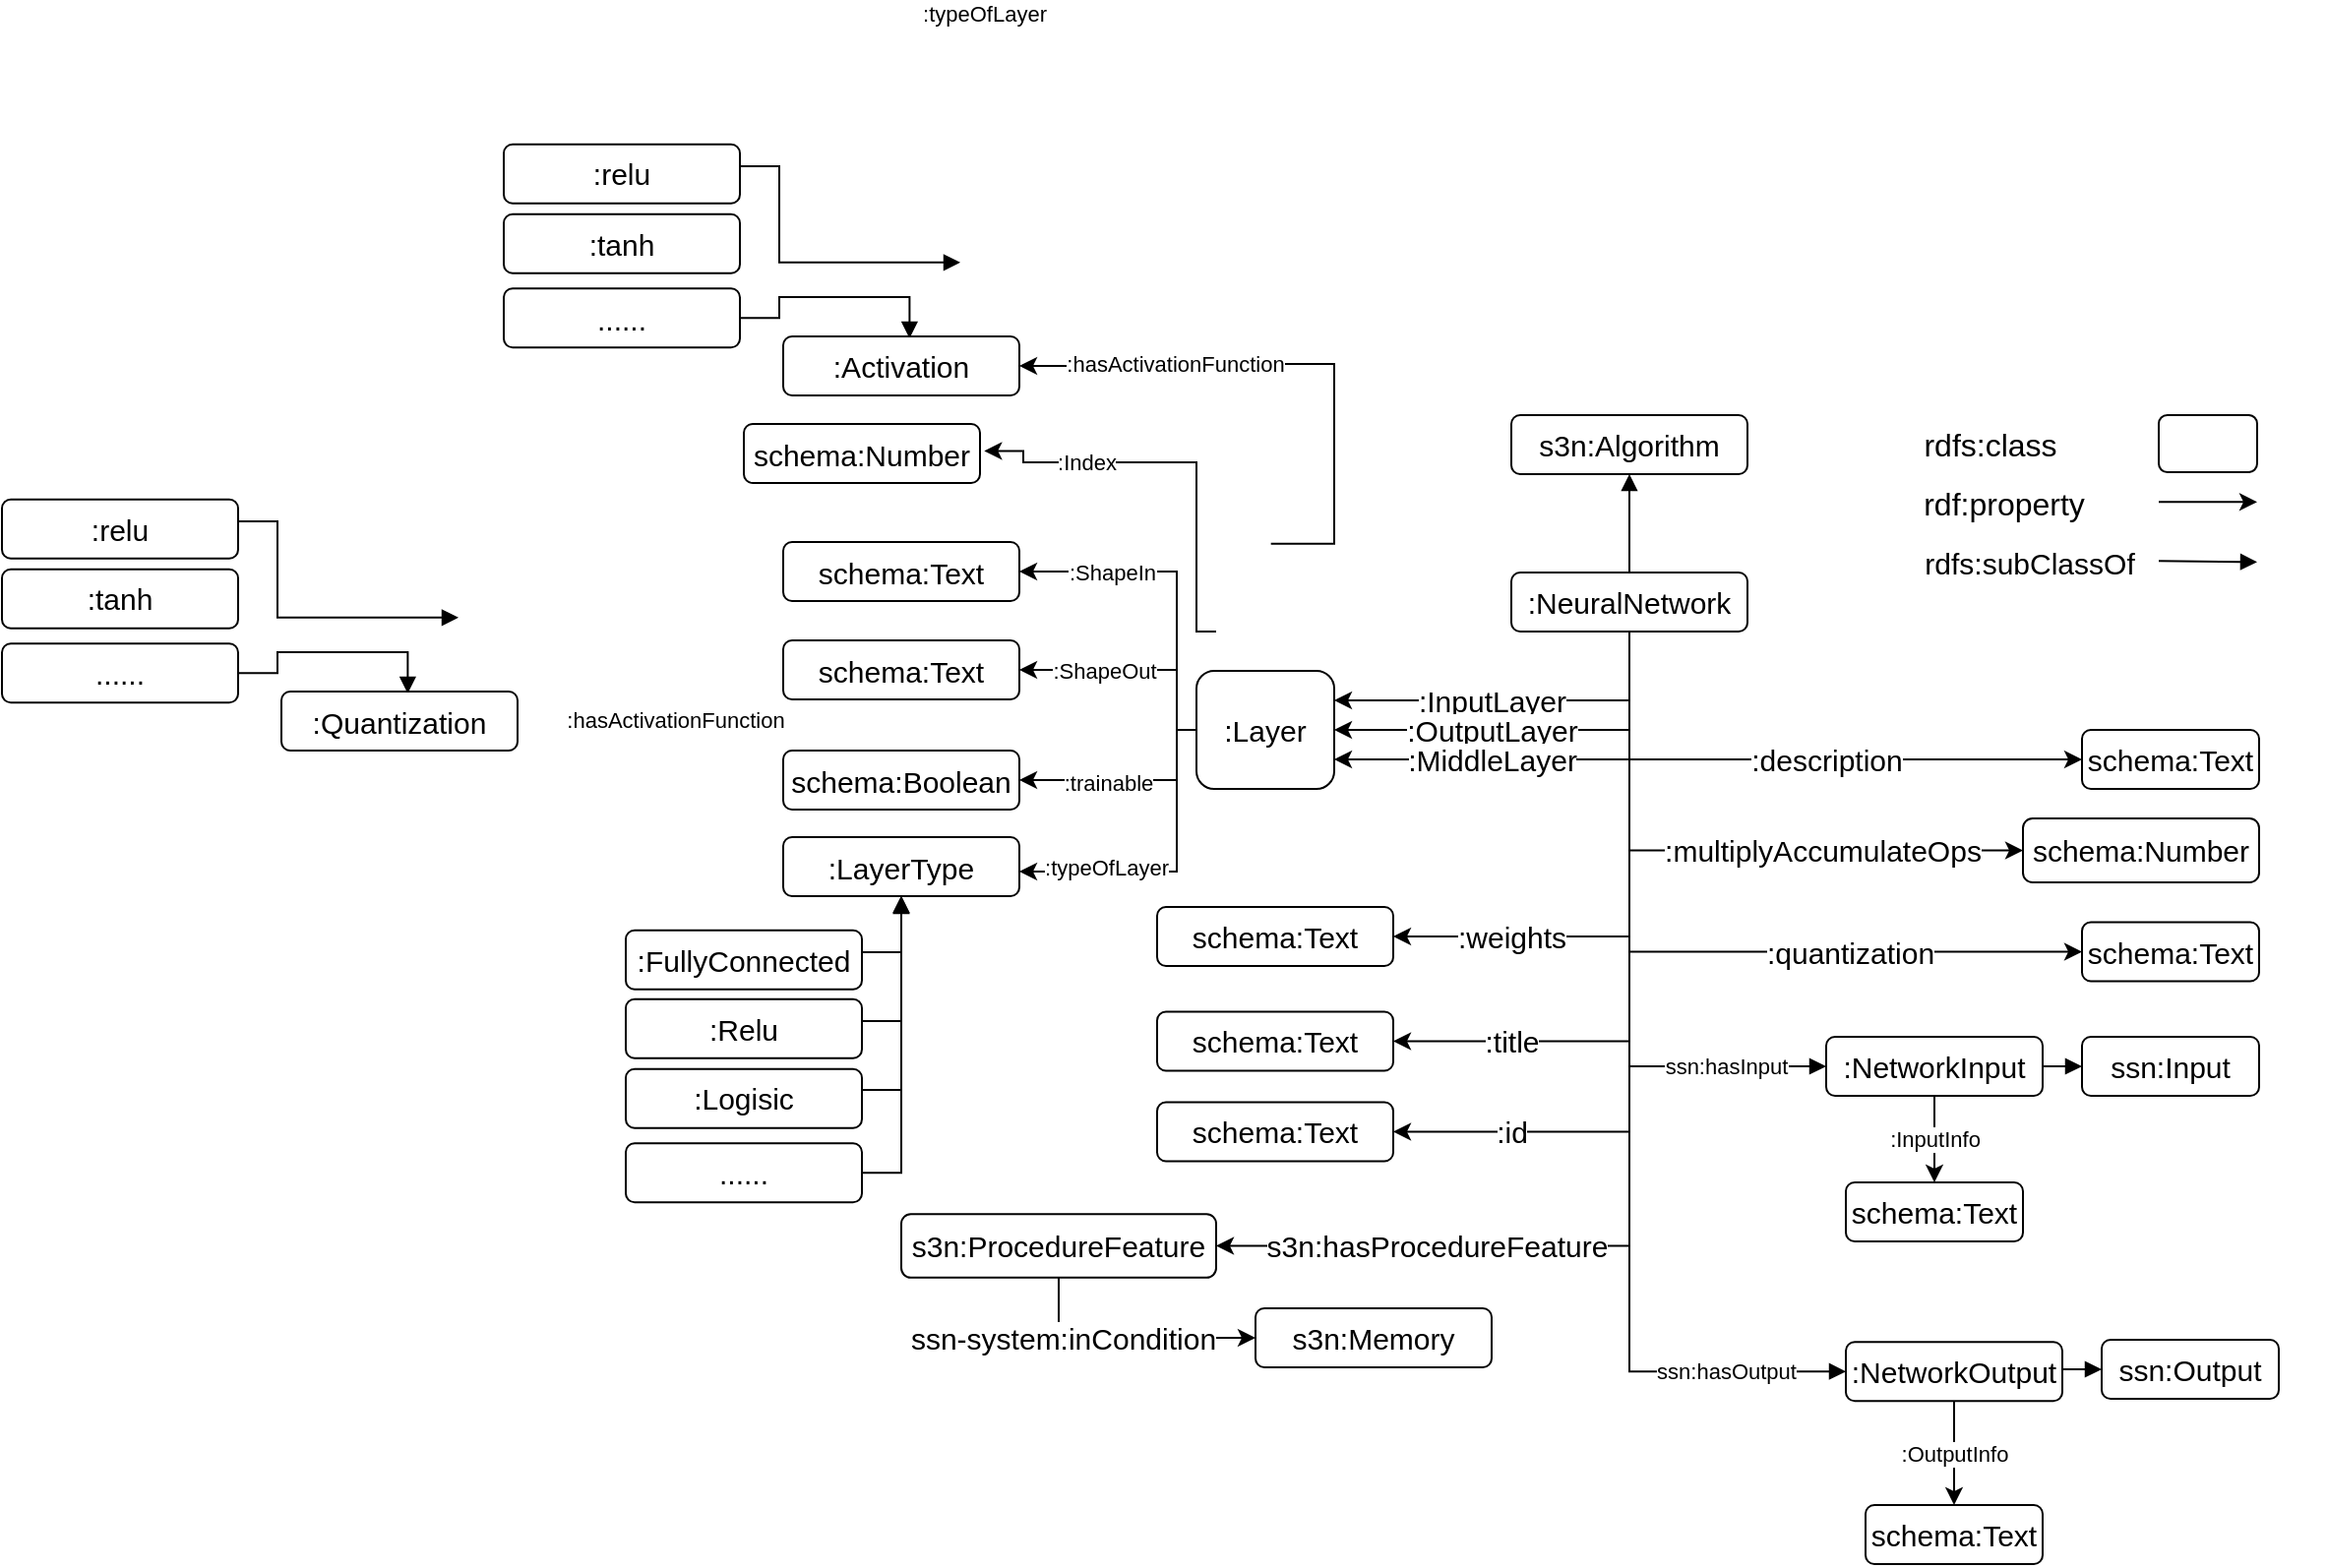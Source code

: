 <mxfile version="15.7.4" type="github">
  <diagram id="uV-LiDX_3luVWXQ_N6UU" name="Page-1">
    <mxGraphModel dx="1486" dy="527" grid="1" gridSize="10" guides="1" tooltips="1" connect="1" arrows="1" fold="1" page="1" pageScale="1" pageWidth="850" pageHeight="1100" math="0" shadow="0">
      <root>
        <mxCell id="0" />
        <mxCell id="1" parent="0" />
        <mxCell id="5j0TbUP-GXuLhpRAQQWD-1" value="s3n:Algorithm" style="rounded=1;whiteSpace=wrap;html=1;fontSize=15;" vertex="1" parent="1">
          <mxGeometry y="220" width="120" height="30" as="geometry" />
        </mxCell>
        <mxCell id="5j0TbUP-GXuLhpRAQQWD-2" value=":title" style="edgeStyle=orthogonalEdgeStyle;rounded=0;orthogonalLoop=1;jettySize=auto;html=1;exitX=0.5;exitY=1;exitDx=0;exitDy=0;fontSize=15;entryX=1;entryY=0.5;entryDx=0;entryDy=0;" edge="1" parent="1" source="5j0TbUP-GXuLhpRAQQWD-15" target="5j0TbUP-GXuLhpRAQQWD-20">
          <mxGeometry x="0.634" relative="1" as="geometry">
            <mxPoint x="-90" y="495" as="targetPoint" />
            <Array as="points">
              <mxPoint x="60" y="538" />
            </Array>
            <mxPoint as="offset" />
          </mxGeometry>
        </mxCell>
        <mxCell id="5j0TbUP-GXuLhpRAQQWD-3" value=":id" style="edgeStyle=orthogonalEdgeStyle;rounded=0;orthogonalLoop=1;jettySize=auto;html=1;exitX=0.5;exitY=1;exitDx=0;exitDy=0;entryX=1;entryY=0.5;entryDx=0;entryDy=0;fontSize=15;" edge="1" parent="1" source="5j0TbUP-GXuLhpRAQQWD-15" target="5j0TbUP-GXuLhpRAQQWD-21">
          <mxGeometry x="0.679" relative="1" as="geometry">
            <mxPoint x="60" y="740" as="targetPoint" />
            <mxPoint as="offset" />
          </mxGeometry>
        </mxCell>
        <mxCell id="5j0TbUP-GXuLhpRAQQWD-4" value=":weights" style="edgeStyle=orthogonalEdgeStyle;rounded=0;orthogonalLoop=1;jettySize=auto;html=1;exitX=0.5;exitY=1;exitDx=0;exitDy=0;entryX=1;entryY=0.5;entryDx=0;entryDy=0;fontSize=15;" edge="1" parent="1" source="5j0TbUP-GXuLhpRAQQWD-15" target="5j0TbUP-GXuLhpRAQQWD-16">
          <mxGeometry x="0.564" relative="1" as="geometry">
            <mxPoint x="520.0" y="510" as="targetPoint" />
            <mxPoint as="offset" />
          </mxGeometry>
        </mxCell>
        <mxCell id="5j0TbUP-GXuLhpRAQQWD-5" value=":InputLayer" style="edgeStyle=orthogonalEdgeStyle;rounded=0;orthogonalLoop=1;jettySize=auto;html=1;exitX=0.5;exitY=1;exitDx=0;exitDy=0;entryX=1;entryY=0.25;entryDx=0;entryDy=0;fontSize=15;" edge="1" parent="1" source="5j0TbUP-GXuLhpRAQQWD-15" target="5j0TbUP-GXuLhpRAQQWD-17">
          <mxGeometry x="0.135" relative="1" as="geometry">
            <mxPoint as="offset" />
          </mxGeometry>
        </mxCell>
        <mxCell id="5j0TbUP-GXuLhpRAQQWD-6" value=":OutputLayer" style="edgeStyle=orthogonalEdgeStyle;rounded=0;orthogonalLoop=1;jettySize=auto;html=1;exitX=0.5;exitY=1;exitDx=0;exitDy=0;entryX=1;entryY=0.5;entryDx=0;entryDy=0;fontSize=15;" edge="1" parent="1" source="5j0TbUP-GXuLhpRAQQWD-15" target="5j0TbUP-GXuLhpRAQQWD-17">
          <mxGeometry x="0.2" relative="1" as="geometry">
            <mxPoint x="-250" y="400" as="targetPoint" />
            <mxPoint as="offset" />
          </mxGeometry>
        </mxCell>
        <mxCell id="5j0TbUP-GXuLhpRAQQWD-7" value=":MiddleLayer" style="edgeStyle=orthogonalEdgeStyle;rounded=0;orthogonalLoop=1;jettySize=auto;html=1;exitX=0.5;exitY=1;exitDx=0;exitDy=0;entryX=1;entryY=0.75;entryDx=0;entryDy=0;fontSize=15;" edge="1" parent="1" source="5j0TbUP-GXuLhpRAQQWD-15" target="5j0TbUP-GXuLhpRAQQWD-17">
          <mxGeometry x="0.256" relative="1" as="geometry">
            <mxPoint as="offset" />
          </mxGeometry>
        </mxCell>
        <mxCell id="5j0TbUP-GXuLhpRAQQWD-8" value=":description" style="edgeStyle=orthogonalEdgeStyle;rounded=0;orthogonalLoop=1;jettySize=auto;html=1;exitX=0.5;exitY=1;exitDx=0;exitDy=0;entryX=0;entryY=0.5;entryDx=0;entryDy=0;fontSize=15;" edge="1" parent="1" source="5j0TbUP-GXuLhpRAQQWD-15" target="5j0TbUP-GXuLhpRAQQWD-22">
          <mxGeometry x="0.12" relative="1" as="geometry">
            <mxPoint as="offset" />
          </mxGeometry>
        </mxCell>
        <mxCell id="5j0TbUP-GXuLhpRAQQWD-9" value=":multiplyAccumulateOps" style="edgeStyle=orthogonalEdgeStyle;rounded=0;orthogonalLoop=1;jettySize=auto;html=1;exitX=0.5;exitY=1;exitDx=0;exitDy=0;entryX=0;entryY=0.5;entryDx=0;entryDy=0;fontSize=15;" edge="1" parent="1" source="5j0TbUP-GXuLhpRAQQWD-15" target="5j0TbUP-GXuLhpRAQQWD-18">
          <mxGeometry x="0.346" relative="1" as="geometry">
            <mxPoint as="offset" />
          </mxGeometry>
        </mxCell>
        <mxCell id="5j0TbUP-GXuLhpRAQQWD-10" value=":quantization" style="edgeStyle=orthogonalEdgeStyle;rounded=0;orthogonalLoop=1;jettySize=auto;html=1;exitX=0.5;exitY=1;exitDx=0;exitDy=0;entryX=0;entryY=0.5;entryDx=0;entryDy=0;fontSize=15;" edge="1" parent="1" source="5j0TbUP-GXuLhpRAQQWD-15" target="5j0TbUP-GXuLhpRAQQWD-19">
          <mxGeometry x="0.397" relative="1" as="geometry">
            <mxPoint as="offset" />
          </mxGeometry>
        </mxCell>
        <mxCell id="5j0TbUP-GXuLhpRAQQWD-11" value="s3n:hasProcedureFeature" style="edgeStyle=orthogonalEdgeStyle;rounded=0;orthogonalLoop=1;jettySize=auto;html=1;exitX=0.5;exitY=1;exitDx=0;exitDy=0;fontSize=15;endArrow=classic;endFill=1;entryX=1;entryY=0.5;entryDx=0;entryDy=0;" edge="1" parent="1" source="5j0TbUP-GXuLhpRAQQWD-15" target="5j0TbUP-GXuLhpRAQQWD-30">
          <mxGeometry x="0.571" relative="1" as="geometry">
            <mxPoint x="190" y="820" as="targetPoint" />
            <mxPoint as="offset" />
          </mxGeometry>
        </mxCell>
        <mxCell id="5j0TbUP-GXuLhpRAQQWD-12" style="edgeStyle=orthogonalEdgeStyle;rounded=0;orthogonalLoop=1;jettySize=auto;html=1;exitX=0.5;exitY=0;exitDx=0;exitDy=0;entryX=0.5;entryY=1;entryDx=0;entryDy=0;fontSize=15;endArrow=block;endFill=1;" edge="1" parent="1" source="5j0TbUP-GXuLhpRAQQWD-15" target="5j0TbUP-GXuLhpRAQQWD-1">
          <mxGeometry relative="1" as="geometry" />
        </mxCell>
        <mxCell id="5j0TbUP-GXuLhpRAQQWD-13" value="ssn:hasInput " style="edgeStyle=orthogonalEdgeStyle;rounded=0;orthogonalLoop=1;jettySize=auto;html=1;exitX=0.5;exitY=1;exitDx=0;exitDy=0;entryX=0;entryY=0.5;entryDx=0;entryDy=0;endArrow=block;endFill=1;" edge="1" parent="1" source="5j0TbUP-GXuLhpRAQQWD-15" target="5j0TbUP-GXuLhpRAQQWD-36">
          <mxGeometry x="0.682" relative="1" as="geometry">
            <mxPoint as="offset" />
          </mxGeometry>
        </mxCell>
        <mxCell id="5j0TbUP-GXuLhpRAQQWD-14" value="ssn:hasOutput" style="edgeStyle=orthogonalEdgeStyle;rounded=0;orthogonalLoop=1;jettySize=auto;html=1;exitX=0.5;exitY=1;exitDx=0;exitDy=0;entryX=0;entryY=0.5;entryDx=0;entryDy=0;endArrow=block;endFill=1;" edge="1" parent="1" source="5j0TbUP-GXuLhpRAQQWD-15" target="5j0TbUP-GXuLhpRAQQWD-38">
          <mxGeometry x="0.749" relative="1" as="geometry">
            <mxPoint as="offset" />
          </mxGeometry>
        </mxCell>
        <mxCell id="5j0TbUP-GXuLhpRAQQWD-15" value=":NeuralNetwork" style="rounded=1;whiteSpace=wrap;html=1;fontSize=15;" vertex="1" parent="1">
          <mxGeometry y="300" width="120" height="30" as="geometry" />
        </mxCell>
        <mxCell id="5j0TbUP-GXuLhpRAQQWD-16" value="schema:Text" style="rounded=1;whiteSpace=wrap;html=1;fontSize=15;" vertex="1" parent="1">
          <mxGeometry x="-180" y="470" width="120" height="30" as="geometry" />
        </mxCell>
        <mxCell id="5j0TbUP-GXuLhpRAQQWD-17" value=":Layer" style="rounded=1;whiteSpace=wrap;html=1;fontSize=15;" vertex="1" parent="1">
          <mxGeometry x="-160" y="350" width="70" height="60" as="geometry" />
        </mxCell>
        <mxCell id="5j0TbUP-GXuLhpRAQQWD-18" value="schema:Number" style="rounded=1;whiteSpace=wrap;html=1;fontSize=15;" vertex="1" parent="1">
          <mxGeometry x="260" y="425" width="120" height="32.5" as="geometry" />
        </mxCell>
        <mxCell id="5j0TbUP-GXuLhpRAQQWD-19" value="schema:Text" style="rounded=1;whiteSpace=wrap;html=1;fontSize=15;" vertex="1" parent="1">
          <mxGeometry x="290" y="477.75" width="90" height="30" as="geometry" />
        </mxCell>
        <mxCell id="5j0TbUP-GXuLhpRAQQWD-20" value="schema:Text" style="rounded=1;whiteSpace=wrap;html=1;fontSize=15;" vertex="1" parent="1">
          <mxGeometry x="-180" y="523.25" width="120" height="30" as="geometry" />
        </mxCell>
        <mxCell id="5j0TbUP-GXuLhpRAQQWD-21" value="schema:Text" style="rounded=1;whiteSpace=wrap;html=1;fontSize=15;" vertex="1" parent="1">
          <mxGeometry x="-180" y="569.25" width="120" height="30" as="geometry" />
        </mxCell>
        <mxCell id="5j0TbUP-GXuLhpRAQQWD-22" value="schema:Text" style="rounded=1;whiteSpace=wrap;html=1;fontSize=15;" vertex="1" parent="1">
          <mxGeometry x="290" y="380" width="90" height="30" as="geometry" />
        </mxCell>
        <mxCell id="5j0TbUP-GXuLhpRAQQWD-23" style="edgeStyle=orthogonalEdgeStyle;rounded=0;orthogonalLoop=1;jettySize=auto;html=1;exitX=0.5;exitY=1;exitDx=0;exitDy=0;fontSize=15;" edge="1" parent="1">
          <mxGeometry relative="1" as="geometry">
            <mxPoint x="405" y="703.87" as="sourcePoint" />
            <mxPoint x="405" y="703.87" as="targetPoint" />
          </mxGeometry>
        </mxCell>
        <mxCell id="5j0TbUP-GXuLhpRAQQWD-24" value="" style="rounded=1;whiteSpace=wrap;html=1;fontSize=16;" vertex="1" parent="1">
          <mxGeometry x="329" y="220" width="50" height="29" as="geometry" />
        </mxCell>
        <mxCell id="5j0TbUP-GXuLhpRAQQWD-25" value="rdfs:class" style="text;html=1;align=center;verticalAlign=middle;resizable=0;points=[];autosize=1;strokeColor=none;fontSize=16;" vertex="1" parent="1">
          <mxGeometry x="203" y="224.5" width="80" height="20" as="geometry" />
        </mxCell>
        <mxCell id="5j0TbUP-GXuLhpRAQQWD-26" value="rdf:property" style="text;html=1;align=center;verticalAlign=middle;resizable=0;points=[];autosize=1;strokeColor=none;fontSize=16;" vertex="1" parent="1">
          <mxGeometry x="200" y="254.5" width="100" height="20" as="geometry" />
        </mxCell>
        <mxCell id="5j0TbUP-GXuLhpRAQQWD-27" value="" style="endArrow=classic;html=1;fontSize=16;" edge="1" parent="1">
          <mxGeometry width="50" height="50" relative="1" as="geometry">
            <mxPoint x="329" y="264.16" as="sourcePoint" />
            <mxPoint x="379" y="264.16" as="targetPoint" />
            <Array as="points">
              <mxPoint x="339" y="264.16" />
            </Array>
          </mxGeometry>
        </mxCell>
        <mxCell id="5j0TbUP-GXuLhpRAQQWD-28" value="" style="endArrow=block;html=1;fontSize=16;endFill=1;" edge="1" parent="1">
          <mxGeometry width="50" height="50" relative="1" as="geometry">
            <mxPoint x="329" y="294.16" as="sourcePoint" />
            <mxPoint x="379" y="294.66" as="targetPoint" />
          </mxGeometry>
        </mxCell>
        <mxCell id="5j0TbUP-GXuLhpRAQQWD-29" value="ssn-system:inCondition" style="edgeStyle=orthogonalEdgeStyle;rounded=0;orthogonalLoop=1;jettySize=auto;html=1;exitX=0.5;exitY=1;exitDx=0;exitDy=0;entryX=0;entryY=0.5;entryDx=0;entryDy=0;fontSize=15;endArrow=classic;endFill=1;" edge="1" parent="1" source="5j0TbUP-GXuLhpRAQQWD-30" target="5j0TbUP-GXuLhpRAQQWD-31">
          <mxGeometry x="-0.492" relative="1" as="geometry">
            <mxPoint as="offset" />
            <Array as="points">
              <mxPoint x="-230" y="689" />
            </Array>
          </mxGeometry>
        </mxCell>
        <mxCell id="5j0TbUP-GXuLhpRAQQWD-30" value="s3n:ProcedureFeature" style="rounded=1;whiteSpace=wrap;html=1;fontSize=15;" vertex="1" parent="1">
          <mxGeometry x="-310" y="626.13" width="160" height="32.25" as="geometry" />
        </mxCell>
        <mxCell id="5j0TbUP-GXuLhpRAQQWD-31" value="s3n:Memory" style="rounded=1;whiteSpace=wrap;html=1;fontSize=15;" vertex="1" parent="1">
          <mxGeometry x="-130" y="674" width="120" height="30" as="geometry" />
        </mxCell>
        <mxCell id="5j0TbUP-GXuLhpRAQQWD-32" value="rdfs:subClassOf" style="text;html=1;align=center;verticalAlign=middle;resizable=0;points=[];autosize=1;strokeColor=none;fontSize=15;" vertex="1" parent="1">
          <mxGeometry x="203" y="284.5" width="120" height="20" as="geometry" />
        </mxCell>
        <mxCell id="5j0TbUP-GXuLhpRAQQWD-33" value="ssn:Input" style="rounded=1;whiteSpace=wrap;html=1;fontSize=15;" vertex="1" parent="1">
          <mxGeometry x="290" y="536" width="90" height="30" as="geometry" />
        </mxCell>
        <mxCell id="5j0TbUP-GXuLhpRAQQWD-34" value="ssn:Output" style="rounded=1;whiteSpace=wrap;html=1;fontSize=15;" vertex="1" parent="1">
          <mxGeometry x="300" y="690" width="90" height="30" as="geometry" />
        </mxCell>
        <mxCell id="5j0TbUP-GXuLhpRAQQWD-35" style="edgeStyle=orthogonalEdgeStyle;rounded=0;orthogonalLoop=1;jettySize=auto;html=1;exitX=1;exitY=0.5;exitDx=0;exitDy=0;entryX=0;entryY=0.5;entryDx=0;entryDy=0;endArrow=block;endFill=1;" edge="1" parent="1" source="5j0TbUP-GXuLhpRAQQWD-36" target="5j0TbUP-GXuLhpRAQQWD-33">
          <mxGeometry relative="1" as="geometry" />
        </mxCell>
        <mxCell id="5j0TbUP-GXuLhpRAQQWD-36" value=":NetworkInput" style="rounded=1;whiteSpace=wrap;html=1;fontSize=15;" vertex="1" parent="1">
          <mxGeometry x="160" y="536" width="110" height="30" as="geometry" />
        </mxCell>
        <mxCell id="5j0TbUP-GXuLhpRAQQWD-37" style="edgeStyle=orthogonalEdgeStyle;rounded=0;orthogonalLoop=1;jettySize=auto;html=1;exitX=1;exitY=0.5;exitDx=0;exitDy=0;entryX=0;entryY=0.5;entryDx=0;entryDy=0;endArrow=block;endFill=1;" edge="1" parent="1" source="5j0TbUP-GXuLhpRAQQWD-38" target="5j0TbUP-GXuLhpRAQQWD-34">
          <mxGeometry relative="1" as="geometry">
            <Array as="points">
              <mxPoint x="280" y="704.87" />
            </Array>
          </mxGeometry>
        </mxCell>
        <mxCell id="5j0TbUP-GXuLhpRAQQWD-38" value=":NetworkOutput" style="rounded=1;whiteSpace=wrap;html=1;fontSize=15;" vertex="1" parent="1">
          <mxGeometry x="170" y="691.12" width="110" height="30" as="geometry" />
        </mxCell>
        <mxCell id="5j0TbUP-GXuLhpRAQQWD-39" style="edgeStyle=orthogonalEdgeStyle;rounded=0;orthogonalLoop=1;jettySize=auto;html=1;exitX=0;exitY=0.5;exitDx=0;exitDy=0;entryX=1;entryY=0.5;entryDx=0;entryDy=0;" edge="1" parent="1" target="5j0TbUP-GXuLhpRAQQWD-47">
          <mxGeometry relative="1" as="geometry">
            <Array as="points">
              <mxPoint x="-170" y="379.5" />
              <mxPoint x="-170" y="299.5" />
            </Array>
            <mxPoint x="-160" y="380" as="sourcePoint" />
          </mxGeometry>
        </mxCell>
        <mxCell id="5j0TbUP-GXuLhpRAQQWD-40" value=":ShapeIn" style="edgeLabel;html=1;align=center;verticalAlign=middle;resizable=0;points=[];" vertex="1" connectable="0" parent="5j0TbUP-GXuLhpRAQQWD-39">
          <mxGeometry x="0.41" relative="1" as="geometry">
            <mxPoint x="-4" as="offset" />
          </mxGeometry>
        </mxCell>
        <mxCell id="5j0TbUP-GXuLhpRAQQWD-41" value="" style="edgeStyle=orthogonalEdgeStyle;rounded=0;orthogonalLoop=1;jettySize=auto;html=1;exitX=0;exitY=0.5;exitDx=0;exitDy=0;entryX=1;entryY=0.5;entryDx=0;entryDy=0;" edge="1" parent="1" target="5j0TbUP-GXuLhpRAQQWD-48">
          <mxGeometry x="0.538" relative="1" as="geometry">
            <Array as="points">
              <mxPoint x="-170" y="379.5" />
              <mxPoint x="-170" y="349.5" />
            </Array>
            <mxPoint as="offset" />
            <mxPoint x="-160" y="380" as="sourcePoint" />
          </mxGeometry>
        </mxCell>
        <mxCell id="5j0TbUP-GXuLhpRAQQWD-42" value=":ShapeOut" style="edgeLabel;html=1;align=center;verticalAlign=middle;resizable=0;points=[];" vertex="1" connectable="0" parent="5j0TbUP-GXuLhpRAQQWD-41">
          <mxGeometry x="0.287" relative="1" as="geometry">
            <mxPoint as="offset" />
          </mxGeometry>
        </mxCell>
        <mxCell id="5j0TbUP-GXuLhpRAQQWD-43" style="edgeStyle=orthogonalEdgeStyle;rounded=0;orthogonalLoop=1;jettySize=auto;html=1;exitX=0;exitY=0.5;exitDx=0;exitDy=0;entryX=1;entryY=0.5;entryDx=0;entryDy=0;" edge="1" parent="1" target="5j0TbUP-GXuLhpRAQQWD-49">
          <mxGeometry relative="1" as="geometry">
            <Array as="points">
              <mxPoint x="-170" y="379.5" />
              <mxPoint x="-170" y="405.5" />
            </Array>
            <mxPoint x="-160" y="380" as="sourcePoint" />
          </mxGeometry>
        </mxCell>
        <mxCell id="5j0TbUP-GXuLhpRAQQWD-44" value=":trainable" style="edgeLabel;html=1;align=center;verticalAlign=middle;resizable=0;points=[];" vertex="1" connectable="0" parent="5j0TbUP-GXuLhpRAQQWD-43">
          <mxGeometry x="0.229" y="1" relative="1" as="geometry">
            <mxPoint as="offset" />
          </mxGeometry>
        </mxCell>
        <mxCell id="5j0TbUP-GXuLhpRAQQWD-45" style="edgeStyle=orthogonalEdgeStyle;rounded=0;orthogonalLoop=1;jettySize=auto;html=1;exitX=0;exitY=0.5;exitDx=0;exitDy=0;" edge="1" parent="1" target="5j0TbUP-GXuLhpRAQQWD-50">
          <mxGeometry relative="1" as="geometry">
            <mxPoint x="-260" y="460.5" as="targetPoint" />
            <Array as="points">
              <mxPoint x="-170" y="380" />
              <mxPoint x="-170" y="452" />
            </Array>
            <mxPoint x="-160" y="380" as="sourcePoint" />
          </mxGeometry>
        </mxCell>
        <mxCell id="5j0TbUP-GXuLhpRAQQWD-46" value=":typeOfLayer" style="edgeLabel;html=1;align=center;verticalAlign=middle;resizable=0;points=[];" vertex="1" connectable="0" parent="5j0TbUP-GXuLhpRAQQWD-45">
          <mxGeometry x="0.479" y="1" relative="1" as="geometry">
            <mxPoint x="2" y="-3" as="offset" />
          </mxGeometry>
        </mxCell>
        <mxCell id="5j0TbUP-GXuLhpRAQQWD-47" value="schema:Text" style="rounded=1;whiteSpace=wrap;html=1;fontSize=15;" vertex="1" parent="1">
          <mxGeometry x="-370" y="284.5" width="120" height="30" as="geometry" />
        </mxCell>
        <mxCell id="5j0TbUP-GXuLhpRAQQWD-48" value="schema:Text" style="rounded=1;whiteSpace=wrap;html=1;fontSize=15;" vertex="1" parent="1">
          <mxGeometry x="-370" y="334.5" width="120" height="30" as="geometry" />
        </mxCell>
        <mxCell id="5j0TbUP-GXuLhpRAQQWD-49" value="schema:Boolean" style="rounded=1;whiteSpace=wrap;html=1;fontSize=15;" vertex="1" parent="1">
          <mxGeometry x="-370" y="390.5" width="120" height="30" as="geometry" />
        </mxCell>
        <mxCell id="5j0TbUP-GXuLhpRAQQWD-50" value="&lt;div&gt;:LayerType&lt;/div&gt;" style="rounded=1;whiteSpace=wrap;html=1;fontSize=15;" vertex="1" parent="1">
          <mxGeometry x="-370" y="434.5" width="120" height="30" as="geometry" />
        </mxCell>
        <mxCell id="5j0TbUP-GXuLhpRAQQWD-51" style="edgeStyle=orthogonalEdgeStyle;rounded=0;orthogonalLoop=1;jettySize=auto;html=1;exitX=1;exitY=0.5;exitDx=0;exitDy=0;entryX=0.5;entryY=1;entryDx=0;entryDy=0;endArrow=block;endFill=1;" edge="1" parent="1" source="5j0TbUP-GXuLhpRAQQWD-52" target="5j0TbUP-GXuLhpRAQQWD-50">
          <mxGeometry relative="1" as="geometry">
            <mxPoint x="-310" y="546.87" as="targetPoint" />
            <Array as="points">
              <mxPoint x="-310" y="493" />
            </Array>
          </mxGeometry>
        </mxCell>
        <mxCell id="5j0TbUP-GXuLhpRAQQWD-52" value="&lt;div&gt;:FullyConnected&lt;/div&gt;" style="rounded=1;whiteSpace=wrap;html=1;fontSize=15;" vertex="1" parent="1">
          <mxGeometry x="-450" y="481.88" width="120" height="30" as="geometry" />
        </mxCell>
        <mxCell id="5j0TbUP-GXuLhpRAQQWD-53" style="edgeStyle=orthogonalEdgeStyle;rounded=0;orthogonalLoop=1;jettySize=auto;html=1;exitX=1;exitY=0.5;exitDx=0;exitDy=0;endArrow=block;endFill=1;entryX=0.5;entryY=1;entryDx=0;entryDy=0;" edge="1" parent="1" source="5j0TbUP-GXuLhpRAQQWD-54" target="5j0TbUP-GXuLhpRAQQWD-50">
          <mxGeometry relative="1" as="geometry">
            <mxPoint x="-310" y="547.37" as="targetPoint" />
            <Array as="points">
              <mxPoint x="-310" y="528" />
            </Array>
          </mxGeometry>
        </mxCell>
        <mxCell id="5j0TbUP-GXuLhpRAQQWD-54" value=":Relu" style="rounded=1;whiteSpace=wrap;html=1;fontSize=15;" vertex="1" parent="1">
          <mxGeometry x="-450" y="516.88" width="120" height="30" as="geometry" />
        </mxCell>
        <mxCell id="5j0TbUP-GXuLhpRAQQWD-55" style="edgeStyle=orthogonalEdgeStyle;rounded=0;orthogonalLoop=1;jettySize=auto;html=1;exitX=1;exitY=0.5;exitDx=0;exitDy=0;endArrow=block;endFill=1;" edge="1" parent="1" source="5j0TbUP-GXuLhpRAQQWD-56">
          <mxGeometry relative="1" as="geometry">
            <mxPoint x="-310" y="465" as="targetPoint" />
            <Array as="points">
              <mxPoint x="-310" y="563" />
            </Array>
          </mxGeometry>
        </mxCell>
        <mxCell id="5j0TbUP-GXuLhpRAQQWD-56" value=":Logisic" style="rounded=1;whiteSpace=wrap;html=1;fontSize=15;" vertex="1" parent="1">
          <mxGeometry x="-450" y="552.38" width="120" height="30" as="geometry" />
        </mxCell>
        <mxCell id="5j0TbUP-GXuLhpRAQQWD-57" style="edgeStyle=orthogonalEdgeStyle;rounded=0;orthogonalLoop=1;jettySize=auto;html=1;exitX=1;exitY=0.5;exitDx=0;exitDy=0;endArrow=block;endFill=1;entryX=0.5;entryY=1;entryDx=0;entryDy=0;" edge="1" parent="1" source="5j0TbUP-GXuLhpRAQQWD-58" target="5j0TbUP-GXuLhpRAQQWD-50">
          <mxGeometry relative="1" as="geometry">
            <mxPoint x="-310" y="546.87" as="targetPoint" />
          </mxGeometry>
        </mxCell>
        <mxCell id="5j0TbUP-GXuLhpRAQQWD-58" value="......" style="rounded=1;whiteSpace=wrap;html=1;fontSize=15;" vertex="1" parent="1">
          <mxGeometry x="-450" y="590.13" width="120" height="30" as="geometry" />
        </mxCell>
        <mxCell id="5j0TbUP-GXuLhpRAQQWD-59" value=":InputInfo" style="endArrow=classic;html=1;rounded=0;exitX=0.5;exitY=1;exitDx=0;exitDy=0;entryX=0.5;entryY=0;entryDx=0;entryDy=0;" edge="1" parent="1" source="5j0TbUP-GXuLhpRAQQWD-36" target="5j0TbUP-GXuLhpRAQQWD-61">
          <mxGeometry width="50" height="50" relative="1" as="geometry">
            <mxPoint x="200" y="630" as="sourcePoint" />
            <mxPoint x="215" y="590" as="targetPoint" />
          </mxGeometry>
        </mxCell>
        <mxCell id="5j0TbUP-GXuLhpRAQQWD-61" value="schema:Text" style="rounded=1;whiteSpace=wrap;html=1;fontSize=15;" vertex="1" parent="1">
          <mxGeometry x="170" y="610" width="90" height="30" as="geometry" />
        </mxCell>
        <mxCell id="5j0TbUP-GXuLhpRAQQWD-63" value=":OutputInfo" style="endArrow=classic;html=1;rounded=0;exitX=0.5;exitY=1;exitDx=0;exitDy=0;entryX=0.5;entryY=0;entryDx=0;entryDy=0;" edge="1" parent="1" target="5j0TbUP-GXuLhpRAQQWD-64" source="5j0TbUP-GXuLhpRAQQWD-38">
          <mxGeometry width="50" height="50" relative="1" as="geometry">
            <mxPoint x="225" y="730" as="sourcePoint" />
            <mxPoint x="225" y="754" as="targetPoint" />
          </mxGeometry>
        </mxCell>
        <mxCell id="5j0TbUP-GXuLhpRAQQWD-64" value="schema:Text" style="rounded=1;whiteSpace=wrap;html=1;fontSize=15;" vertex="1" parent="1">
          <mxGeometry x="180" y="774" width="90" height="30" as="geometry" />
        </mxCell>
        <mxCell id="5j0TbUP-GXuLhpRAQQWD-66" value="schema:Number" style="rounded=1;whiteSpace=wrap;html=1;fontSize=15;" vertex="1" parent="1">
          <mxGeometry x="-390" y="224.5" width="120" height="30" as="geometry" />
        </mxCell>
        <mxCell id="5j0TbUP-GXuLhpRAQQWD-67" style="edgeStyle=orthogonalEdgeStyle;rounded=0;orthogonalLoop=1;jettySize=auto;html=1;exitX=0;exitY=0.5;exitDx=0;exitDy=0;entryX=1.018;entryY=0.457;entryDx=0;entryDy=0;entryPerimeter=0;" edge="1" parent="1" target="5j0TbUP-GXuLhpRAQQWD-66">
          <mxGeometry relative="1" as="geometry">
            <Array as="points">
              <mxPoint x="-160" y="330" />
              <mxPoint x="-160" y="244" />
              <mxPoint x="-248" y="244" />
            </Array>
            <mxPoint x="-150" y="330" as="sourcePoint" />
            <mxPoint x="-240" y="249.5" as="targetPoint" />
          </mxGeometry>
        </mxCell>
        <mxCell id="5j0TbUP-GXuLhpRAQQWD-68" value=":Index" style="edgeLabel;html=1;align=center;verticalAlign=middle;resizable=0;points=[];" vertex="1" connectable="0" parent="5j0TbUP-GXuLhpRAQQWD-67">
          <mxGeometry x="0.41" relative="1" as="geometry">
            <mxPoint x="-4" as="offset" />
          </mxGeometry>
        </mxCell>
        <mxCell id="5j0TbUP-GXuLhpRAQQWD-69" value=":typeOfLayer" style="edgeLabel;html=1;align=center;verticalAlign=middle;resizable=0;points=[];" vertex="1" connectable="0" parent="1">
          <mxGeometry x="-268" y="15.5" as="geometry" />
        </mxCell>
        <mxCell id="5j0TbUP-GXuLhpRAQQWD-73" style="edgeStyle=orthogonalEdgeStyle;rounded=0;orthogonalLoop=1;jettySize=auto;html=1;exitX=1;exitY=0.5;exitDx=0;exitDy=0;endArrow=block;endFill=1;entryX=0.5;entryY=1;entryDx=0;entryDy=0;" edge="1" parent="1" source="5j0TbUP-GXuLhpRAQQWD-74">
          <mxGeometry relative="1" as="geometry">
            <mxPoint x="-280" y="142.38" as="targetPoint" />
            <Array as="points">
              <mxPoint x="-372" y="93.5" />
            </Array>
          </mxGeometry>
        </mxCell>
        <mxCell id="5j0TbUP-GXuLhpRAQQWD-74" value=":relu" style="rounded=1;whiteSpace=wrap;html=1;fontSize=15;" vertex="1" parent="1">
          <mxGeometry x="-512" y="82.38" width="120" height="30" as="geometry" />
        </mxCell>
        <mxCell id="5j0TbUP-GXuLhpRAQQWD-76" value=":tanh" style="rounded=1;whiteSpace=wrap;html=1;fontSize=15;" vertex="1" parent="1">
          <mxGeometry x="-512" y="117.88" width="120" height="30" as="geometry" />
        </mxCell>
        <mxCell id="5j0TbUP-GXuLhpRAQQWD-77" style="edgeStyle=orthogonalEdgeStyle;rounded=0;orthogonalLoop=1;jettySize=auto;html=1;exitX=1;exitY=0.5;exitDx=0;exitDy=0;endArrow=block;endFill=1;entryX=0.535;entryY=0.033;entryDx=0;entryDy=0;entryPerimeter=0;" edge="1" parent="1" source="5j0TbUP-GXuLhpRAQQWD-78" target="5j0TbUP-GXuLhpRAQQWD-79">
          <mxGeometry relative="1" as="geometry">
            <mxPoint x="-280" y="142.38" as="targetPoint" />
          </mxGeometry>
        </mxCell>
        <mxCell id="5j0TbUP-GXuLhpRAQQWD-78" value="......" style="rounded=1;whiteSpace=wrap;html=1;fontSize=15;" vertex="1" parent="1">
          <mxGeometry x="-512" y="155.63" width="120" height="30" as="geometry" />
        </mxCell>
        <mxCell id="5j0TbUP-GXuLhpRAQQWD-79" value="&lt;div&gt;:Activation&lt;/div&gt;" style="rounded=1;whiteSpace=wrap;html=1;fontSize=15;" vertex="1" parent="1">
          <mxGeometry x="-370" y="180" width="120" height="30" as="geometry" />
        </mxCell>
        <mxCell id="5j0TbUP-GXuLhpRAQQWD-80" style="edgeStyle=orthogonalEdgeStyle;rounded=0;orthogonalLoop=1;jettySize=auto;html=1;exitX=0;exitY=0.5;exitDx=0;exitDy=0;entryX=1;entryY=0.5;entryDx=0;entryDy=0;" edge="1" parent="1" target="5j0TbUP-GXuLhpRAQQWD-79">
          <mxGeometry relative="1" as="geometry">
            <Array as="points">
              <mxPoint x="-90" y="285" />
              <mxPoint x="-90" y="194" />
              <mxPoint x="-220" y="194" />
              <mxPoint x="-220" y="195" />
            </Array>
            <mxPoint x="-122.16" y="285.4" as="sourcePoint" />
            <mxPoint x="-240.0" y="193.61" as="targetPoint" />
          </mxGeometry>
        </mxCell>
        <mxCell id="5j0TbUP-GXuLhpRAQQWD-81" value=":hasActivationFunction" style="edgeLabel;html=1;align=center;verticalAlign=middle;resizable=0;points=[];" vertex="1" connectable="0" parent="5j0TbUP-GXuLhpRAQQWD-80">
          <mxGeometry x="0.41" relative="1" as="geometry">
            <mxPoint x="-4" as="offset" />
          </mxGeometry>
        </mxCell>
        <mxCell id="5j0TbUP-GXuLhpRAQQWD-90" style="edgeStyle=orthogonalEdgeStyle;rounded=0;orthogonalLoop=1;jettySize=auto;html=1;exitX=1;exitY=0.5;exitDx=0;exitDy=0;endArrow=block;endFill=1;entryX=0.5;entryY=1;entryDx=0;entryDy=0;" edge="1" parent="1" source="5j0TbUP-GXuLhpRAQQWD-91">
          <mxGeometry relative="1" as="geometry">
            <mxPoint x="-535" y="322.88" as="targetPoint" />
            <Array as="points">
              <mxPoint x="-627" y="274" />
            </Array>
          </mxGeometry>
        </mxCell>
        <mxCell id="5j0TbUP-GXuLhpRAQQWD-91" value=":relu" style="rounded=1;whiteSpace=wrap;html=1;fontSize=15;" vertex="1" parent="1">
          <mxGeometry x="-767" y="262.88" width="120" height="30" as="geometry" />
        </mxCell>
        <mxCell id="5j0TbUP-GXuLhpRAQQWD-92" value=":tanh" style="rounded=1;whiteSpace=wrap;html=1;fontSize=15;" vertex="1" parent="1">
          <mxGeometry x="-767" y="298.38" width="120" height="30" as="geometry" />
        </mxCell>
        <mxCell id="5j0TbUP-GXuLhpRAQQWD-93" style="edgeStyle=orthogonalEdgeStyle;rounded=0;orthogonalLoop=1;jettySize=auto;html=1;exitX=1;exitY=0.5;exitDx=0;exitDy=0;endArrow=block;endFill=1;entryX=0.535;entryY=0.033;entryDx=0;entryDy=0;entryPerimeter=0;" edge="1" parent="1" source="5j0TbUP-GXuLhpRAQQWD-94" target="5j0TbUP-GXuLhpRAQQWD-95">
          <mxGeometry relative="1" as="geometry">
            <mxPoint x="-535" y="322.88" as="targetPoint" />
          </mxGeometry>
        </mxCell>
        <mxCell id="5j0TbUP-GXuLhpRAQQWD-94" value="......" style="rounded=1;whiteSpace=wrap;html=1;fontSize=15;" vertex="1" parent="1">
          <mxGeometry x="-767" y="336.13" width="120" height="30" as="geometry" />
        </mxCell>
        <mxCell id="5j0TbUP-GXuLhpRAQQWD-95" value="&lt;div&gt;:Quantization&lt;/div&gt;" style="rounded=1;whiteSpace=wrap;html=1;fontSize=15;" vertex="1" parent="1">
          <mxGeometry x="-625" y="360.5" width="120" height="30" as="geometry" />
        </mxCell>
        <mxCell id="5j0TbUP-GXuLhpRAQQWD-96" value=":hasActivationFunction" style="edgeLabel;html=1;align=center;verticalAlign=middle;resizable=0;points=[];" vertex="1" connectable="0" parent="1">
          <mxGeometry x="-425.423" y="374.5" as="geometry" />
        </mxCell>
      </root>
    </mxGraphModel>
  </diagram>
</mxfile>
